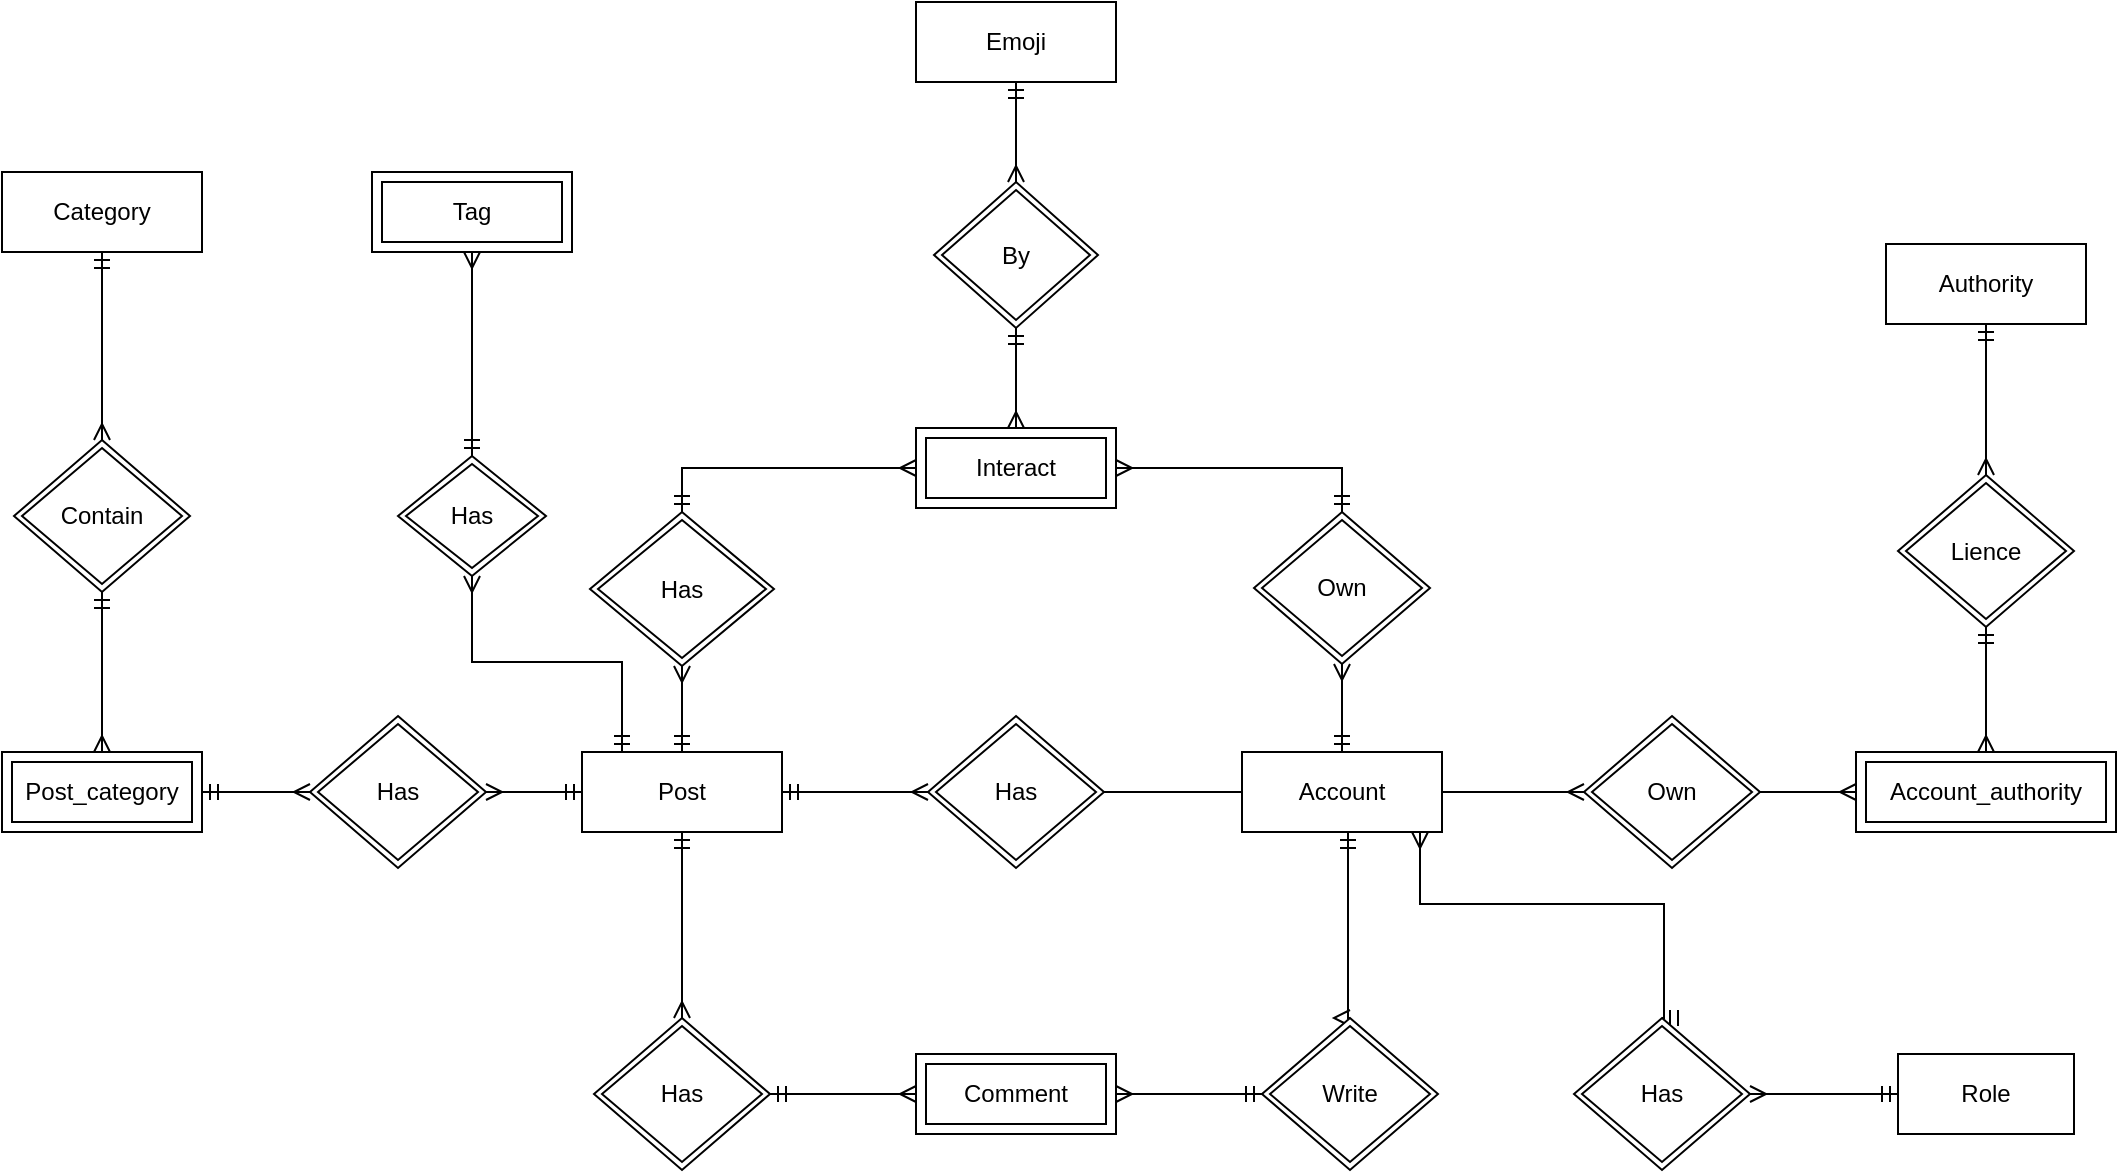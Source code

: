 <mxfile version="26.0.16">
  <diagram id="C5RBs43oDa-KdzZeNtuy" name="Page-1">
    <mxGraphModel dx="1160" dy="685" grid="0" gridSize="10" guides="1" tooltips="1" connect="1" arrows="1" fold="1" page="1" pageScale="1" pageWidth="827" pageHeight="1169" math="0" shadow="0">
      <root>
        <mxCell id="WIyWlLk6GJQsqaUBKTNV-0" />
        <mxCell id="WIyWlLk6GJQsqaUBKTNV-1" parent="WIyWlLk6GJQsqaUBKTNV-0" />
        <mxCell id="Ml0Y1lIsqMJPPoEARUl--29" style="edgeStyle=orthogonalEdgeStyle;rounded=0;orthogonalLoop=1;jettySize=auto;html=1;endArrow=none;endFill=0;entryX=1;entryY=0.5;entryDx=0;entryDy=0;startFill=0;" parent="WIyWlLk6GJQsqaUBKTNV-1" source="9PrO4wMIS41E5aJaGwnS-3" target="FAtzjwXxaEBkjEPme7Dd-24" edge="1">
          <mxGeometry relative="1" as="geometry">
            <mxPoint x="805" y="513" as="targetPoint" />
          </mxGeometry>
        </mxCell>
        <mxCell id="Ml0Y1lIsqMJPPoEARUl--38" style="edgeStyle=orthogonalEdgeStyle;rounded=0;orthogonalLoop=1;jettySize=auto;html=1;endArrow=ERmany;endFill=0;entryX=0.5;entryY=0;entryDx=0;entryDy=0;startFill=0;startArrow=ERmandOne;" parent="WIyWlLk6GJQsqaUBKTNV-1" source="9PrO4wMIS41E5aJaGwnS-3" target="FAtzjwXxaEBkjEPme7Dd-30" edge="1">
          <mxGeometry relative="1" as="geometry">
            <Array as="points">
              <mxPoint x="900" y="593" />
            </Array>
            <mxPoint x="991" y="580" as="targetPoint" />
          </mxGeometry>
        </mxCell>
        <mxCell id="Ml0Y1lIsqMJPPoEARUl--43" style="edgeStyle=orthogonalEdgeStyle;rounded=0;orthogonalLoop=1;jettySize=auto;html=1;endArrow=ERmany;endFill=0;entryX=0.5;entryY=1;entryDx=0;entryDy=0;exitX=0.5;exitY=0;exitDx=0;exitDy=0;startFill=0;startArrow=ERmandOne;" parent="WIyWlLk6GJQsqaUBKTNV-1" source="9PrO4wMIS41E5aJaGwnS-3" target="FAtzjwXxaEBkjEPme7Dd-11" edge="1">
          <mxGeometry relative="1" as="geometry">
            <mxPoint x="897" y="360" as="targetPoint" />
          </mxGeometry>
        </mxCell>
        <mxCell id="FAtzjwXxaEBkjEPme7Dd-39" style="edgeStyle=orthogonalEdgeStyle;rounded=0;orthogonalLoop=1;jettySize=auto;html=1;entryX=0;entryY=0.5;entryDx=0;entryDy=0;endArrow=ERmany;endFill=0;" parent="WIyWlLk6GJQsqaUBKTNV-1" source="9PrO4wMIS41E5aJaGwnS-3" target="FAtzjwXxaEBkjEPme7Dd-36" edge="1">
          <mxGeometry relative="1" as="geometry" />
        </mxCell>
        <mxCell id="FAtzjwXxaEBkjEPme7Dd-73" style="edgeStyle=orthogonalEdgeStyle;rounded=0;orthogonalLoop=1;jettySize=auto;html=1;entryX=0.5;entryY=0;entryDx=0;entryDy=0;endArrow=ERmandOne;startFill=0;startArrow=ERmany;endFill=0;" parent="WIyWlLk6GJQsqaUBKTNV-1" source="9PrO4wMIS41E5aJaGwnS-3" target="FAtzjwXxaEBkjEPme7Dd-72" edge="1">
          <mxGeometry relative="1" as="geometry">
            <Array as="points">
              <mxPoint x="936" y="536" />
              <mxPoint x="1058" y="536" />
              <mxPoint x="1058" y="593" />
            </Array>
          </mxGeometry>
        </mxCell>
        <mxCell id="9PrO4wMIS41E5aJaGwnS-3" value="Account" style="whiteSpace=wrap;html=1;align=center;" parent="WIyWlLk6GJQsqaUBKTNV-1" vertex="1">
          <mxGeometry x="847" y="460" width="100" height="40" as="geometry" />
        </mxCell>
        <mxCell id="FAtzjwXxaEBkjEPme7Dd-42" style="edgeStyle=orthogonalEdgeStyle;rounded=0;orthogonalLoop=1;jettySize=auto;html=1;entryX=0.5;entryY=0;entryDx=0;entryDy=0;endArrow=ERmany;endFill=0;startFill=0;startArrow=ERmandOne;" parent="WIyWlLk6GJQsqaUBKTNV-1" source="Ml0Y1lIsqMJPPoEARUl--0" target="FAtzjwXxaEBkjEPme7Dd-41" edge="1">
          <mxGeometry relative="1" as="geometry" />
        </mxCell>
        <mxCell id="Ml0Y1lIsqMJPPoEARUl--0" value="Authority" style="whiteSpace=wrap;html=1;align=center;" parent="WIyWlLk6GJQsqaUBKTNV-1" vertex="1">
          <mxGeometry x="1169" y="206" width="100" height="40" as="geometry" />
        </mxCell>
        <mxCell id="FAtzjwXxaEBkjEPme7Dd-45" value="" style="edgeStyle=orthogonalEdgeStyle;rounded=0;orthogonalLoop=1;jettySize=auto;html=1;endArrow=ERmandOne;startFill=0;endFill=0;startArrow=ERmany;" parent="WIyWlLk6GJQsqaUBKTNV-1" source="Ml0Y1lIsqMJPPoEARUl--4" target="FAtzjwXxaEBkjEPme7Dd-27" edge="1">
          <mxGeometry relative="1" as="geometry" />
        </mxCell>
        <mxCell id="Ml0Y1lIsqMJPPoEARUl--4" value="Comment" style="shape=ext;margin=3;double=1;whiteSpace=wrap;html=1;align=center;" parent="WIyWlLk6GJQsqaUBKTNV-1" vertex="1">
          <mxGeometry x="684" y="611" width="100" height="40" as="geometry" />
        </mxCell>
        <mxCell id="Ml0Y1lIsqMJPPoEARUl--27" style="edgeStyle=orthogonalEdgeStyle;rounded=0;orthogonalLoop=1;jettySize=auto;html=1;exitX=0;exitY=0.5;exitDx=0;exitDy=0;endArrow=ERmany;endFill=0;entryX=1;entryY=0.5;entryDx=0;entryDy=0;startFill=0;startArrow=ERmandOne;" parent="WIyWlLk6GJQsqaUBKTNV-1" source="Ml0Y1lIsqMJPPoEARUl--14" target="FAtzjwXxaEBkjEPme7Dd-21" edge="1">
          <mxGeometry relative="1" as="geometry">
            <mxPoint x="450" y="485" as="targetPoint" />
          </mxGeometry>
        </mxCell>
        <mxCell id="FAtzjwXxaEBkjEPme7Dd-3" style="edgeStyle=orthogonalEdgeStyle;rounded=0;orthogonalLoop=1;jettySize=auto;html=1;entryX=0.5;entryY=1;entryDx=0;entryDy=0;endArrow=ERmany;endFill=0;startFill=0;startArrow=ERmandOne;" parent="WIyWlLk6GJQsqaUBKTNV-1" source="Ml0Y1lIsqMJPPoEARUl--14" target="FAtzjwXxaEBkjEPme7Dd-2" edge="1">
          <mxGeometry relative="1" as="geometry">
            <mxPoint x="407" y="370" as="targetPoint" />
            <Array as="points">
              <mxPoint x="537" y="415" />
              <mxPoint x="462" y="415" />
            </Array>
          </mxGeometry>
        </mxCell>
        <mxCell id="FAtzjwXxaEBkjEPme7Dd-12" style="edgeStyle=orthogonalEdgeStyle;rounded=0;orthogonalLoop=1;jettySize=auto;html=1;entryX=0.5;entryY=1;entryDx=0;entryDy=0;endArrow=ERmany;endFill=0;startFill=0;startArrow=ERmandOne;" parent="WIyWlLk6GJQsqaUBKTNV-1" source="Ml0Y1lIsqMJPPoEARUl--14" target="FAtzjwXxaEBkjEPme7Dd-10" edge="1">
          <mxGeometry relative="1" as="geometry" />
        </mxCell>
        <mxCell id="FAtzjwXxaEBkjEPme7Dd-38" style="edgeStyle=orthogonalEdgeStyle;rounded=0;orthogonalLoop=1;jettySize=auto;html=1;entryX=0.5;entryY=0;entryDx=0;entryDy=0;endArrow=ERmany;endFill=0;startFill=0;startArrow=ERmandOne;" parent="WIyWlLk6GJQsqaUBKTNV-1" source="Ml0Y1lIsqMJPPoEARUl--14" target="FAtzjwXxaEBkjEPme7Dd-27" edge="1">
          <mxGeometry relative="1" as="geometry" />
        </mxCell>
        <mxCell id="Ml0Y1lIsqMJPPoEARUl--14" value="Post" style="whiteSpace=wrap;html=1;align=center;" parent="WIyWlLk6GJQsqaUBKTNV-1" vertex="1">
          <mxGeometry x="517" y="460" width="100" height="40" as="geometry" />
        </mxCell>
        <mxCell id="FAtzjwXxaEBkjEPme7Dd-16" style="edgeStyle=orthogonalEdgeStyle;rounded=0;orthogonalLoop=1;jettySize=auto;html=1;entryX=0.5;entryY=0;entryDx=0;entryDy=0;endArrow=ERmany;endFill=0;startFill=0;startArrow=ERmandOne;" parent="WIyWlLk6GJQsqaUBKTNV-1" source="Ml0Y1lIsqMJPPoEARUl--16" target="FAtzjwXxaEBkjEPme7Dd-17" edge="1">
          <mxGeometry relative="1" as="geometry">
            <mxPoint x="203.115" y="473" as="targetPoint" />
          </mxGeometry>
        </mxCell>
        <mxCell id="Ml0Y1lIsqMJPPoEARUl--16" value="Category" style="whiteSpace=wrap;html=1;align=center;" parent="WIyWlLk6GJQsqaUBKTNV-1" vertex="1">
          <mxGeometry x="227" y="170" width="100" height="40" as="geometry" />
        </mxCell>
        <mxCell id="Ml0Y1lIsqMJPPoEARUl--33" value="Post_category" style="shape=ext;margin=3;double=1;whiteSpace=wrap;html=1;align=center;" parent="WIyWlLk6GJQsqaUBKTNV-1" vertex="1">
          <mxGeometry x="227" y="460" width="100" height="40" as="geometry" />
        </mxCell>
        <mxCell id="Ml0Y1lIsqMJPPoEARUl--37" value="Tag" style="shape=ext;margin=3;double=1;whiteSpace=wrap;html=1;align=center;" parent="WIyWlLk6GJQsqaUBKTNV-1" vertex="1">
          <mxGeometry x="412" y="170" width="100" height="40" as="geometry" />
        </mxCell>
        <mxCell id="FAtzjwXxaEBkjEPme7Dd-7" style="edgeStyle=orthogonalEdgeStyle;rounded=0;orthogonalLoop=1;jettySize=auto;html=1;entryX=0.5;entryY=0;entryDx=0;entryDy=0;endArrow=ERmany;endFill=0;startFill=0;startArrow=ERmandOne;" parent="WIyWlLk6GJQsqaUBKTNV-1" source="Ml0Y1lIsqMJPPoEARUl--40" target="FAtzjwXxaEBkjEPme7Dd-5" edge="1">
          <mxGeometry relative="1" as="geometry" />
        </mxCell>
        <mxCell id="Ml0Y1lIsqMJPPoEARUl--40" value="Emoji" style="whiteSpace=wrap;html=1;align=center;" parent="WIyWlLk6GJQsqaUBKTNV-1" vertex="1">
          <mxGeometry x="684" y="85" width="100" height="40" as="geometry" />
        </mxCell>
        <mxCell id="Ml0Y1lIsqMJPPoEARUl--41" value="Interact" style="shape=ext;margin=3;double=1;whiteSpace=wrap;html=1;align=center;" parent="WIyWlLk6GJQsqaUBKTNV-1" vertex="1">
          <mxGeometry x="684" y="298" width="100" height="40" as="geometry" />
        </mxCell>
        <mxCell id="Ml0Y1lIsqMJPPoEARUl--45" value="Account_authority" style="shape=ext;margin=3;double=1;whiteSpace=wrap;html=1;align=center;" parent="WIyWlLk6GJQsqaUBKTNV-1" vertex="1">
          <mxGeometry x="1154" y="460" width="130" height="40" as="geometry" />
        </mxCell>
        <mxCell id="FAtzjwXxaEBkjEPme7Dd-4" style="edgeStyle=orthogonalEdgeStyle;rounded=0;orthogonalLoop=1;jettySize=auto;html=1;entryX=0.5;entryY=1;entryDx=0;entryDy=0;endArrow=ERmany;endFill=0;startFill=0;startArrow=ERmandOne;" parent="WIyWlLk6GJQsqaUBKTNV-1" source="FAtzjwXxaEBkjEPme7Dd-2" target="Ml0Y1lIsqMJPPoEARUl--37" edge="1">
          <mxGeometry relative="1" as="geometry" />
        </mxCell>
        <mxCell id="FAtzjwXxaEBkjEPme7Dd-2" value="Has" style="shape=rhombus;double=1;perimeter=rhombusPerimeter;whiteSpace=wrap;html=1;align=center;" parent="WIyWlLk6GJQsqaUBKTNV-1" vertex="1">
          <mxGeometry x="425" y="312" width="74" height="60" as="geometry" />
        </mxCell>
        <mxCell id="FAtzjwXxaEBkjEPme7Dd-6" style="edgeStyle=orthogonalEdgeStyle;rounded=0;orthogonalLoop=1;jettySize=auto;html=1;entryX=0.5;entryY=0;entryDx=0;entryDy=0;endArrow=ERmany;endFill=0;startFill=0;startArrow=ERmandOne;" parent="WIyWlLk6GJQsqaUBKTNV-1" source="FAtzjwXxaEBkjEPme7Dd-5" target="Ml0Y1lIsqMJPPoEARUl--41" edge="1">
          <mxGeometry relative="1" as="geometry" />
        </mxCell>
        <mxCell id="FAtzjwXxaEBkjEPme7Dd-5" value="By" style="shape=rhombus;double=1;perimeter=rhombusPerimeter;whiteSpace=wrap;html=1;align=center;" parent="WIyWlLk6GJQsqaUBKTNV-1" vertex="1">
          <mxGeometry x="693" y="175" width="82" height="73" as="geometry" />
        </mxCell>
        <mxCell id="FAtzjwXxaEBkjEPme7Dd-13" style="edgeStyle=orthogonalEdgeStyle;rounded=0;orthogonalLoop=1;jettySize=auto;html=1;entryX=0;entryY=0.5;entryDx=0;entryDy=0;exitX=0.5;exitY=0;exitDx=0;exitDy=0;endArrow=ERmany;endFill=0;startFill=0;startArrow=ERmandOne;" parent="WIyWlLk6GJQsqaUBKTNV-1" source="FAtzjwXxaEBkjEPme7Dd-10" target="Ml0Y1lIsqMJPPoEARUl--41" edge="1">
          <mxGeometry relative="1" as="geometry" />
        </mxCell>
        <mxCell id="FAtzjwXxaEBkjEPme7Dd-10" value="Has" style="shape=rhombus;double=1;perimeter=rhombusPerimeter;whiteSpace=wrap;html=1;align=center;" parent="WIyWlLk6GJQsqaUBKTNV-1" vertex="1">
          <mxGeometry x="521" y="340" width="92" height="77" as="geometry" />
        </mxCell>
        <mxCell id="FAtzjwXxaEBkjEPme7Dd-14" style="edgeStyle=orthogonalEdgeStyle;rounded=0;orthogonalLoop=1;jettySize=auto;html=1;entryX=1;entryY=0.5;entryDx=0;entryDy=0;exitX=0.5;exitY=0;exitDx=0;exitDy=0;endArrow=ERmany;endFill=0;startFill=0;startArrow=ERmandOne;" parent="WIyWlLk6GJQsqaUBKTNV-1" source="FAtzjwXxaEBkjEPme7Dd-11" target="Ml0Y1lIsqMJPPoEARUl--41" edge="1">
          <mxGeometry relative="1" as="geometry" />
        </mxCell>
        <mxCell id="FAtzjwXxaEBkjEPme7Dd-11" value="Own" style="shape=rhombus;double=1;perimeter=rhombusPerimeter;whiteSpace=wrap;html=1;align=center;" parent="WIyWlLk6GJQsqaUBKTNV-1" vertex="1">
          <mxGeometry x="853" y="340" width="88" height="76" as="geometry" />
        </mxCell>
        <mxCell id="FAtzjwXxaEBkjEPme7Dd-18" style="edgeStyle=orthogonalEdgeStyle;rounded=0;orthogonalLoop=1;jettySize=auto;html=1;entryX=0.5;entryY=0;entryDx=0;entryDy=0;endArrow=ERmany;endFill=0;startFill=0;startArrow=ERmandOne;" parent="WIyWlLk6GJQsqaUBKTNV-1" source="FAtzjwXxaEBkjEPme7Dd-17" target="Ml0Y1lIsqMJPPoEARUl--33" edge="1">
          <mxGeometry relative="1" as="geometry" />
        </mxCell>
        <mxCell id="FAtzjwXxaEBkjEPme7Dd-17" value="Contain" style="shape=rhombus;double=1;perimeter=rhombusPerimeter;whiteSpace=wrap;html=1;align=center;" parent="WIyWlLk6GJQsqaUBKTNV-1" vertex="1">
          <mxGeometry x="233" y="304" width="88" height="76" as="geometry" />
        </mxCell>
        <mxCell id="FAtzjwXxaEBkjEPme7Dd-23" style="edgeStyle=orthogonalEdgeStyle;rounded=0;orthogonalLoop=1;jettySize=auto;html=1;entryX=1;entryY=0.5;entryDx=0;entryDy=0;endArrow=ERmandOne;endFill=0;startFill=0;startArrow=ERmany;" parent="WIyWlLk6GJQsqaUBKTNV-1" source="FAtzjwXxaEBkjEPme7Dd-21" target="Ml0Y1lIsqMJPPoEARUl--33" edge="1">
          <mxGeometry relative="1" as="geometry" />
        </mxCell>
        <mxCell id="FAtzjwXxaEBkjEPme7Dd-21" value="Has" style="shape=rhombus;double=1;perimeter=rhombusPerimeter;whiteSpace=wrap;html=1;align=center;" parent="WIyWlLk6GJQsqaUBKTNV-1" vertex="1">
          <mxGeometry x="381" y="442" width="88" height="76" as="geometry" />
        </mxCell>
        <mxCell id="FAtzjwXxaEBkjEPme7Dd-26" style="edgeStyle=orthogonalEdgeStyle;rounded=0;orthogonalLoop=1;jettySize=auto;html=1;endArrow=ERmandOne;endFill=0;startFill=0;startArrow=ERmany;" parent="WIyWlLk6GJQsqaUBKTNV-1" source="FAtzjwXxaEBkjEPme7Dd-24" target="Ml0Y1lIsqMJPPoEARUl--14" edge="1">
          <mxGeometry relative="1" as="geometry" />
        </mxCell>
        <mxCell id="FAtzjwXxaEBkjEPme7Dd-24" value="Has" style="shape=rhombus;double=1;perimeter=rhombusPerimeter;whiteSpace=wrap;html=1;align=center;" parent="WIyWlLk6GJQsqaUBKTNV-1" vertex="1">
          <mxGeometry x="690" y="442" width="88" height="76" as="geometry" />
        </mxCell>
        <mxCell id="FAtzjwXxaEBkjEPme7Dd-27" value="Has" style="shape=rhombus;double=1;perimeter=rhombusPerimeter;whiteSpace=wrap;html=1;align=center;" parent="WIyWlLk6GJQsqaUBKTNV-1" vertex="1">
          <mxGeometry x="523" y="593" width="88" height="76" as="geometry" />
        </mxCell>
        <mxCell id="FAtzjwXxaEBkjEPme7Dd-31" style="edgeStyle=orthogonalEdgeStyle;rounded=0;orthogonalLoop=1;jettySize=auto;html=1;entryX=1;entryY=0.5;entryDx=0;entryDy=0;endArrow=ERmany;endFill=0;startFill=0;startArrow=ERmandOne;" parent="WIyWlLk6GJQsqaUBKTNV-1" source="FAtzjwXxaEBkjEPme7Dd-30" target="Ml0Y1lIsqMJPPoEARUl--4" edge="1">
          <mxGeometry relative="1" as="geometry" />
        </mxCell>
        <mxCell id="FAtzjwXxaEBkjEPme7Dd-30" value="Write" style="shape=rhombus;double=1;perimeter=rhombusPerimeter;whiteSpace=wrap;html=1;align=center;" parent="WIyWlLk6GJQsqaUBKTNV-1" vertex="1">
          <mxGeometry x="857" y="593" width="88" height="76" as="geometry" />
        </mxCell>
        <mxCell id="FAtzjwXxaEBkjEPme7Dd-40" style="edgeStyle=orthogonalEdgeStyle;rounded=0;orthogonalLoop=1;jettySize=auto;html=1;entryX=0;entryY=0.5;entryDx=0;entryDy=0;endArrow=ERmany;endFill=0;startFill=0;" parent="WIyWlLk6GJQsqaUBKTNV-1" source="FAtzjwXxaEBkjEPme7Dd-36" target="Ml0Y1lIsqMJPPoEARUl--45" edge="1">
          <mxGeometry relative="1" as="geometry" />
        </mxCell>
        <mxCell id="FAtzjwXxaEBkjEPme7Dd-36" value="Own" style="shape=rhombus;double=1;perimeter=rhombusPerimeter;whiteSpace=wrap;html=1;align=center;" parent="WIyWlLk6GJQsqaUBKTNV-1" vertex="1">
          <mxGeometry x="1018" y="442" width="88" height="76" as="geometry" />
        </mxCell>
        <mxCell id="FAtzjwXxaEBkjEPme7Dd-43" style="edgeStyle=orthogonalEdgeStyle;rounded=0;orthogonalLoop=1;jettySize=auto;html=1;endArrow=ERmany;endFill=0;startFill=0;startArrow=ERmandOne;" parent="WIyWlLk6GJQsqaUBKTNV-1" source="FAtzjwXxaEBkjEPme7Dd-41" target="Ml0Y1lIsqMJPPoEARUl--45" edge="1">
          <mxGeometry relative="1" as="geometry" />
        </mxCell>
        <mxCell id="FAtzjwXxaEBkjEPme7Dd-41" value="Lience" style="shape=rhombus;double=1;perimeter=rhombusPerimeter;whiteSpace=wrap;html=1;align=center;" parent="WIyWlLk6GJQsqaUBKTNV-1" vertex="1">
          <mxGeometry x="1175" y="321.5" width="88" height="76" as="geometry" />
        </mxCell>
        <mxCell id="FAtzjwXxaEBkjEPme7Dd-70" value="Role" style="whiteSpace=wrap;html=1;align=center;" parent="WIyWlLk6GJQsqaUBKTNV-1" vertex="1">
          <mxGeometry x="1175" y="611" width="88" height="40" as="geometry" />
        </mxCell>
        <mxCell id="FAtzjwXxaEBkjEPme7Dd-74" style="edgeStyle=orthogonalEdgeStyle;rounded=0;orthogonalLoop=1;jettySize=auto;html=1;entryX=0;entryY=0.5;entryDx=0;entryDy=0;endArrow=ERmandOne;startFill=0;endFill=0;startArrow=ERmany;" parent="WIyWlLk6GJQsqaUBKTNV-1" source="FAtzjwXxaEBkjEPme7Dd-72" target="FAtzjwXxaEBkjEPme7Dd-70" edge="1">
          <mxGeometry relative="1" as="geometry" />
        </mxCell>
        <mxCell id="FAtzjwXxaEBkjEPme7Dd-72" value="Has" style="shape=rhombus;double=1;perimeter=rhombusPerimeter;whiteSpace=wrap;html=1;align=center;" parent="WIyWlLk6GJQsqaUBKTNV-1" vertex="1">
          <mxGeometry x="1013" y="593" width="88" height="76" as="geometry" />
        </mxCell>
      </root>
    </mxGraphModel>
  </diagram>
</mxfile>
